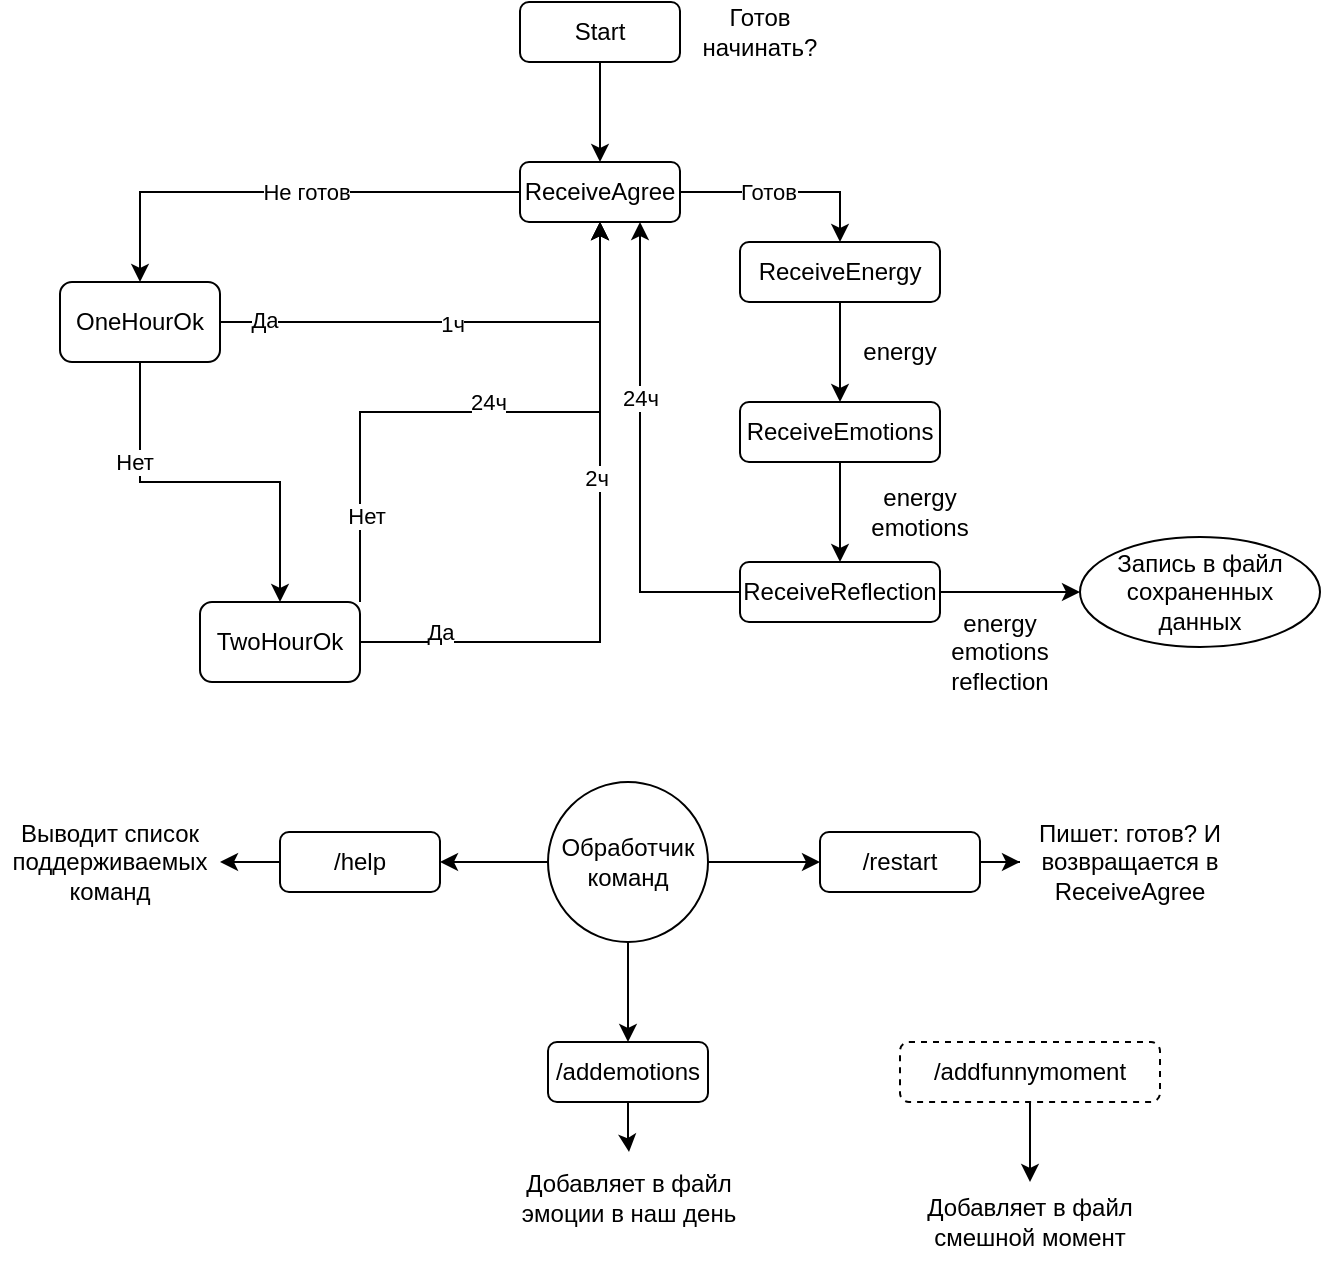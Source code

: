 <mxfile version="24.2.5" type="device">
  <diagram name="Страница — 1" id="8DGcBzErE-UYKhVBDES7">
    <mxGraphModel dx="1386" dy="791" grid="1" gridSize="10" guides="1" tooltips="1" connect="1" arrows="1" fold="1" page="1" pageScale="1" pageWidth="827" pageHeight="1169" math="0" shadow="0">
      <root>
        <mxCell id="0" />
        <mxCell id="1" parent="0" />
        <mxCell id="wqS2Rq6UqGBICWVMVH8m-8" style="edgeStyle=orthogonalEdgeStyle;rounded=0;orthogonalLoop=1;jettySize=auto;html=1;entryX=0.5;entryY=0;entryDx=0;entryDy=0;" parent="1" source="wqS2Rq6UqGBICWVMVH8m-1" target="wqS2Rq6UqGBICWVMVH8m-7" edge="1">
          <mxGeometry relative="1" as="geometry" />
        </mxCell>
        <mxCell id="wqS2Rq6UqGBICWVMVH8m-11" value="Готов" style="edgeLabel;html=1;align=center;verticalAlign=middle;resizable=0;points=[];" parent="wqS2Rq6UqGBICWVMVH8m-8" vertex="1" connectable="0">
          <mxGeometry x="-0.162" relative="1" as="geometry">
            <mxPoint as="offset" />
          </mxGeometry>
        </mxCell>
        <mxCell id="wqS2Rq6UqGBICWVMVH8m-12" style="edgeStyle=orthogonalEdgeStyle;rounded=0;orthogonalLoop=1;jettySize=auto;html=1;entryX=0.5;entryY=0;entryDx=0;entryDy=0;" parent="1" source="wqS2Rq6UqGBICWVMVH8m-1" target="wqS2Rq6UqGBICWVMVH8m-6" edge="1">
          <mxGeometry relative="1" as="geometry" />
        </mxCell>
        <mxCell id="wqS2Rq6UqGBICWVMVH8m-13" value="Не готов" style="edgeLabel;html=1;align=center;verticalAlign=middle;resizable=0;points=[];" parent="wqS2Rq6UqGBICWVMVH8m-12" vertex="1" connectable="0">
          <mxGeometry x="0.029" y="1" relative="1" as="geometry">
            <mxPoint x="14" y="-1" as="offset" />
          </mxGeometry>
        </mxCell>
        <mxCell id="wqS2Rq6UqGBICWVMVH8m-1" value="ReceiveAgree" style="rounded=1;whiteSpace=wrap;html=1;" parent="1" vertex="1">
          <mxGeometry x="360" y="90" width="80" height="30" as="geometry" />
        </mxCell>
        <mxCell id="wqS2Rq6UqGBICWVMVH8m-4" style="edgeStyle=orthogonalEdgeStyle;rounded=0;orthogonalLoop=1;jettySize=auto;html=1;entryX=0.5;entryY=0;entryDx=0;entryDy=0;" parent="1" source="wqS2Rq6UqGBICWVMVH8m-2" target="wqS2Rq6UqGBICWVMVH8m-1" edge="1">
          <mxGeometry relative="1" as="geometry" />
        </mxCell>
        <mxCell id="wqS2Rq6UqGBICWVMVH8m-2" value="Start" style="rounded=1;whiteSpace=wrap;html=1;" parent="1" vertex="1">
          <mxGeometry x="360" y="10" width="80" height="30" as="geometry" />
        </mxCell>
        <mxCell id="wqS2Rq6UqGBICWVMVH8m-32" style="edgeStyle=orthogonalEdgeStyle;rounded=0;orthogonalLoop=1;jettySize=auto;html=1;entryX=0.5;entryY=0;entryDx=0;entryDy=0;" parent="1" source="wqS2Rq6UqGBICWVMVH8m-6" target="wqS2Rq6UqGBICWVMVH8m-30" edge="1">
          <mxGeometry relative="1" as="geometry" />
        </mxCell>
        <mxCell id="wqS2Rq6UqGBICWVMVH8m-41" value="Нет" style="edgeLabel;html=1;align=center;verticalAlign=middle;resizable=0;points=[];" parent="wqS2Rq6UqGBICWVMVH8m-32" vertex="1" connectable="0">
          <mxGeometry x="-0.474" y="-3" relative="1" as="geometry">
            <mxPoint as="offset" />
          </mxGeometry>
        </mxCell>
        <mxCell id="wqS2Rq6UqGBICWVMVH8m-52" style="edgeStyle=orthogonalEdgeStyle;rounded=0;orthogonalLoop=1;jettySize=auto;html=1;entryX=0.5;entryY=1;entryDx=0;entryDy=0;" parent="1" source="wqS2Rq6UqGBICWVMVH8m-6" target="wqS2Rq6UqGBICWVMVH8m-1" edge="1">
          <mxGeometry relative="1" as="geometry" />
        </mxCell>
        <mxCell id="wqS2Rq6UqGBICWVMVH8m-53" value="Да" style="edgeLabel;html=1;align=center;verticalAlign=middle;resizable=0;points=[];" parent="wqS2Rq6UqGBICWVMVH8m-52" vertex="1" connectable="0">
          <mxGeometry x="-0.821" y="1" relative="1" as="geometry">
            <mxPoint as="offset" />
          </mxGeometry>
        </mxCell>
        <mxCell id="wqS2Rq6UqGBICWVMVH8m-54" value="1ч" style="edgeLabel;html=1;align=center;verticalAlign=middle;resizable=0;points=[];" parent="wqS2Rq6UqGBICWVMVH8m-52" vertex="1" connectable="0">
          <mxGeometry x="-0.038" y="-1" relative="1" as="geometry">
            <mxPoint as="offset" />
          </mxGeometry>
        </mxCell>
        <mxCell id="wqS2Rq6UqGBICWVMVH8m-6" value="OneHourOk" style="rounded=1;whiteSpace=wrap;html=1;" parent="1" vertex="1">
          <mxGeometry x="130" y="150" width="80" height="40" as="geometry" />
        </mxCell>
        <mxCell id="wqS2Rq6UqGBICWVMVH8m-24" style="edgeStyle=orthogonalEdgeStyle;rounded=0;orthogonalLoop=1;jettySize=auto;html=1;entryX=0.5;entryY=0;entryDx=0;entryDy=0;" parent="1" source="wqS2Rq6UqGBICWVMVH8m-7" target="wqS2Rq6UqGBICWVMVH8m-21" edge="1">
          <mxGeometry relative="1" as="geometry" />
        </mxCell>
        <mxCell id="wqS2Rq6UqGBICWVMVH8m-7" value="ReceiveEnergy" style="rounded=1;whiteSpace=wrap;html=1;" parent="1" vertex="1">
          <mxGeometry x="470" y="130" width="100" height="30" as="geometry" />
        </mxCell>
        <mxCell id="wqS2Rq6UqGBICWVMVH8m-14" value="Готов начинать?" style="text;html=1;align=center;verticalAlign=middle;whiteSpace=wrap;rounded=0;" parent="1" vertex="1">
          <mxGeometry x="450" y="10" width="60" height="30" as="geometry" />
        </mxCell>
        <mxCell id="wqS2Rq6UqGBICWVMVH8m-20" value="energy" style="text;html=1;align=center;verticalAlign=middle;whiteSpace=wrap;rounded=0;" parent="1" vertex="1">
          <mxGeometry x="520" y="170" width="60" height="30" as="geometry" />
        </mxCell>
        <mxCell id="wqS2Rq6UqGBICWVMVH8m-26" style="edgeStyle=orthogonalEdgeStyle;rounded=0;orthogonalLoop=1;jettySize=auto;html=1;entryX=0.5;entryY=0;entryDx=0;entryDy=0;" parent="1" source="wqS2Rq6UqGBICWVMVH8m-21" target="wqS2Rq6UqGBICWVMVH8m-25" edge="1">
          <mxGeometry relative="1" as="geometry" />
        </mxCell>
        <mxCell id="wqS2Rq6UqGBICWVMVH8m-21" value="ReceiveEmotions" style="rounded=1;whiteSpace=wrap;html=1;" parent="1" vertex="1">
          <mxGeometry x="470" y="210" width="100" height="30" as="geometry" />
        </mxCell>
        <mxCell id="wqS2Rq6UqGBICWVMVH8m-22" value="energy&lt;br&gt;emotions" style="text;html=1;align=center;verticalAlign=middle;whiteSpace=wrap;rounded=0;" parent="1" vertex="1">
          <mxGeometry x="530" y="250" width="60" height="30" as="geometry" />
        </mxCell>
        <mxCell id="wqS2Rq6UqGBICWVMVH8m-44" style="edgeStyle=orthogonalEdgeStyle;rounded=0;orthogonalLoop=1;jettySize=auto;html=1;entryX=0.75;entryY=1;entryDx=0;entryDy=0;" parent="1" source="wqS2Rq6UqGBICWVMVH8m-25" target="wqS2Rq6UqGBICWVMVH8m-1" edge="1">
          <mxGeometry relative="1" as="geometry" />
        </mxCell>
        <mxCell id="wqS2Rq6UqGBICWVMVH8m-45" value="24ч" style="edgeLabel;html=1;align=center;verticalAlign=middle;resizable=0;points=[];" parent="wqS2Rq6UqGBICWVMVH8m-44" vertex="1" connectable="0">
          <mxGeometry x="0.251" relative="1" as="geometry">
            <mxPoint as="offset" />
          </mxGeometry>
        </mxCell>
        <mxCell id="wqS2Rq6UqGBICWVMVH8m-57" style="edgeStyle=orthogonalEdgeStyle;rounded=0;orthogonalLoop=1;jettySize=auto;html=1;entryX=0;entryY=0.5;entryDx=0;entryDy=0;" parent="1" source="wqS2Rq6UqGBICWVMVH8m-25" target="wqS2Rq6UqGBICWVMVH8m-55" edge="1">
          <mxGeometry relative="1" as="geometry" />
        </mxCell>
        <mxCell id="wqS2Rq6UqGBICWVMVH8m-25" value="ReceiveReflection" style="rounded=1;whiteSpace=wrap;html=1;" parent="1" vertex="1">
          <mxGeometry x="470" y="290" width="100" height="30" as="geometry" />
        </mxCell>
        <mxCell id="wqS2Rq6UqGBICWVMVH8m-46" style="edgeStyle=orthogonalEdgeStyle;rounded=0;orthogonalLoop=1;jettySize=auto;html=1;exitX=1;exitY=0;exitDx=0;exitDy=0;entryX=0.5;entryY=1;entryDx=0;entryDy=0;" parent="1" source="wqS2Rq6UqGBICWVMVH8m-30" target="wqS2Rq6UqGBICWVMVH8m-1" edge="1">
          <mxGeometry relative="1" as="geometry" />
        </mxCell>
        <mxCell id="wqS2Rq6UqGBICWVMVH8m-47" value="24ч" style="edgeLabel;html=1;align=center;verticalAlign=middle;resizable=0;points=[];" parent="wqS2Rq6UqGBICWVMVH8m-46" vertex="1" connectable="0">
          <mxGeometry x="-0.2" y="-3" relative="1" as="geometry">
            <mxPoint x="35" y="-8" as="offset" />
          </mxGeometry>
        </mxCell>
        <mxCell id="wqS2Rq6UqGBICWVMVH8m-48" value="Нет" style="edgeLabel;html=1;align=center;verticalAlign=middle;resizable=0;points=[];" parent="wqS2Rq6UqGBICWVMVH8m-46" vertex="1" connectable="0">
          <mxGeometry x="-0.72" y="-3" relative="1" as="geometry">
            <mxPoint as="offset" />
          </mxGeometry>
        </mxCell>
        <mxCell id="wqS2Rq6UqGBICWVMVH8m-50" value="Да" style="edgeStyle=orthogonalEdgeStyle;rounded=0;orthogonalLoop=1;jettySize=auto;html=1;entryX=0.5;entryY=1;entryDx=0;entryDy=0;" parent="1" source="wqS2Rq6UqGBICWVMVH8m-30" target="wqS2Rq6UqGBICWVMVH8m-1" edge="1">
          <mxGeometry x="-0.758" y="5" relative="1" as="geometry">
            <mxPoint as="offset" />
          </mxGeometry>
        </mxCell>
        <mxCell id="wqS2Rq6UqGBICWVMVH8m-51" value="2ч" style="edgeLabel;html=1;align=center;verticalAlign=middle;resizable=0;points=[];" parent="wqS2Rq6UqGBICWVMVH8m-50" vertex="1" connectable="0">
          <mxGeometry x="0.224" y="2" relative="1" as="geometry">
            <mxPoint as="offset" />
          </mxGeometry>
        </mxCell>
        <mxCell id="wqS2Rq6UqGBICWVMVH8m-30" value="TwoHourOk" style="rounded=1;whiteSpace=wrap;html=1;" parent="1" vertex="1">
          <mxGeometry x="200" y="310" width="80" height="40" as="geometry" />
        </mxCell>
        <mxCell id="wqS2Rq6UqGBICWVMVH8m-55" value="Запись в файл сохраненных данных" style="ellipse;whiteSpace=wrap;html=1;" parent="1" vertex="1">
          <mxGeometry x="640" y="277.5" width="120" height="55" as="geometry" />
        </mxCell>
        <mxCell id="wqS2Rq6UqGBICWVMVH8m-58" value="energy&lt;br&gt;emotions&lt;br&gt;reflection" style="text;html=1;align=center;verticalAlign=middle;whiteSpace=wrap;rounded=0;" parent="1" vertex="1">
          <mxGeometry x="570" y="320" width="60" height="30" as="geometry" />
        </mxCell>
        <mxCell id="wqS2Rq6UqGBICWVMVH8m-65" style="edgeStyle=orthogonalEdgeStyle;rounded=0;orthogonalLoop=1;jettySize=auto;html=1;entryX=1;entryY=0.5;entryDx=0;entryDy=0;" parent="1" source="wqS2Rq6UqGBICWVMVH8m-60" target="wqS2Rq6UqGBICWVMVH8m-62" edge="1">
          <mxGeometry relative="1" as="geometry" />
        </mxCell>
        <mxCell id="wqS2Rq6UqGBICWVMVH8m-66" style="edgeStyle=orthogonalEdgeStyle;rounded=0;orthogonalLoop=1;jettySize=auto;html=1;entryX=0;entryY=0.5;entryDx=0;entryDy=0;" parent="1" source="wqS2Rq6UqGBICWVMVH8m-60" target="wqS2Rq6UqGBICWVMVH8m-63" edge="1">
          <mxGeometry relative="1" as="geometry" />
        </mxCell>
        <mxCell id="wqS2Rq6UqGBICWVMVH8m-67" style="edgeStyle=orthogonalEdgeStyle;rounded=0;orthogonalLoop=1;jettySize=auto;html=1;" parent="1" source="wqS2Rq6UqGBICWVMVH8m-60" target="wqS2Rq6UqGBICWVMVH8m-64" edge="1">
          <mxGeometry relative="1" as="geometry" />
        </mxCell>
        <mxCell id="wqS2Rq6UqGBICWVMVH8m-60" value="Обработчик команд" style="ellipse;whiteSpace=wrap;html=1;aspect=fixed;" parent="1" vertex="1">
          <mxGeometry x="374" y="400" width="80" height="80" as="geometry" />
        </mxCell>
        <mxCell id="wqS2Rq6UqGBICWVMVH8m-73" style="edgeStyle=orthogonalEdgeStyle;rounded=0;orthogonalLoop=1;jettySize=auto;html=1;entryX=1;entryY=0.5;entryDx=0;entryDy=0;" parent="1" source="wqS2Rq6UqGBICWVMVH8m-62" target="wqS2Rq6UqGBICWVMVH8m-72" edge="1">
          <mxGeometry relative="1" as="geometry" />
        </mxCell>
        <mxCell id="wqS2Rq6UqGBICWVMVH8m-62" value="/help" style="rounded=1;whiteSpace=wrap;html=1;" parent="1" vertex="1">
          <mxGeometry x="240" y="425" width="80" height="30" as="geometry" />
        </mxCell>
        <mxCell id="wqS2Rq6UqGBICWVMVH8m-71" style="edgeStyle=orthogonalEdgeStyle;rounded=0;orthogonalLoop=1;jettySize=auto;html=1;" parent="1" source="wqS2Rq6UqGBICWVMVH8m-63" target="wqS2Rq6UqGBICWVMVH8m-70" edge="1">
          <mxGeometry relative="1" as="geometry" />
        </mxCell>
        <mxCell id="wqS2Rq6UqGBICWVMVH8m-63" value="/restart" style="rounded=1;whiteSpace=wrap;html=1;" parent="1" vertex="1">
          <mxGeometry x="510" y="425" width="80" height="30" as="geometry" />
        </mxCell>
        <mxCell id="wqS2Rq6UqGBICWVMVH8m-75" style="edgeStyle=orthogonalEdgeStyle;rounded=0;orthogonalLoop=1;jettySize=auto;html=1;entryX=0.5;entryY=0;entryDx=0;entryDy=0;" parent="1" source="wqS2Rq6UqGBICWVMVH8m-64" target="wqS2Rq6UqGBICWVMVH8m-74" edge="1">
          <mxGeometry relative="1" as="geometry" />
        </mxCell>
        <mxCell id="wqS2Rq6UqGBICWVMVH8m-64" value="/addemotions" style="rounded=1;whiteSpace=wrap;html=1;" parent="1" vertex="1">
          <mxGeometry x="374" y="530" width="80" height="30" as="geometry" />
        </mxCell>
        <mxCell id="wqS2Rq6UqGBICWVMVH8m-77" style="edgeStyle=orthogonalEdgeStyle;rounded=0;orthogonalLoop=1;jettySize=auto;html=1;entryX=0.5;entryY=0;entryDx=0;entryDy=0;" parent="1" source="wqS2Rq6UqGBICWVMVH8m-68" target="wqS2Rq6UqGBICWVMVH8m-76" edge="1">
          <mxGeometry relative="1" as="geometry" />
        </mxCell>
        <mxCell id="wqS2Rq6UqGBICWVMVH8m-68" value="/addfunnymoment" style="rounded=1;whiteSpace=wrap;html=1;dashed=1;" parent="1" vertex="1">
          <mxGeometry x="550" y="530" width="130" height="30" as="geometry" />
        </mxCell>
        <mxCell id="wqS2Rq6UqGBICWVMVH8m-70" value="Пишет: готов? И возвращается в ReceiveAgree" style="text;html=1;align=center;verticalAlign=middle;whiteSpace=wrap;rounded=0;" parent="1" vertex="1">
          <mxGeometry x="610" y="400" width="110" height="80" as="geometry" />
        </mxCell>
        <mxCell id="wqS2Rq6UqGBICWVMVH8m-72" value="Выводит список поддерживаемых команд" style="text;html=1;align=center;verticalAlign=middle;whiteSpace=wrap;rounded=0;" parent="1" vertex="1">
          <mxGeometry x="100" y="400" width="110" height="80" as="geometry" />
        </mxCell>
        <mxCell id="wqS2Rq6UqGBICWVMVH8m-74" value="Добавляет в файл эмоции в наш день" style="text;html=1;align=center;verticalAlign=middle;whiteSpace=wrap;rounded=0;" parent="1" vertex="1">
          <mxGeometry x="359" y="585" width="111" height="45" as="geometry" />
        </mxCell>
        <mxCell id="wqS2Rq6UqGBICWVMVH8m-76" value="Добавляет в файл смешной момент" style="text;html=1;align=center;verticalAlign=middle;whiteSpace=wrap;rounded=0;" parent="1" vertex="1">
          <mxGeometry x="560" y="600" width="110" height="40" as="geometry" />
        </mxCell>
      </root>
    </mxGraphModel>
  </diagram>
</mxfile>
